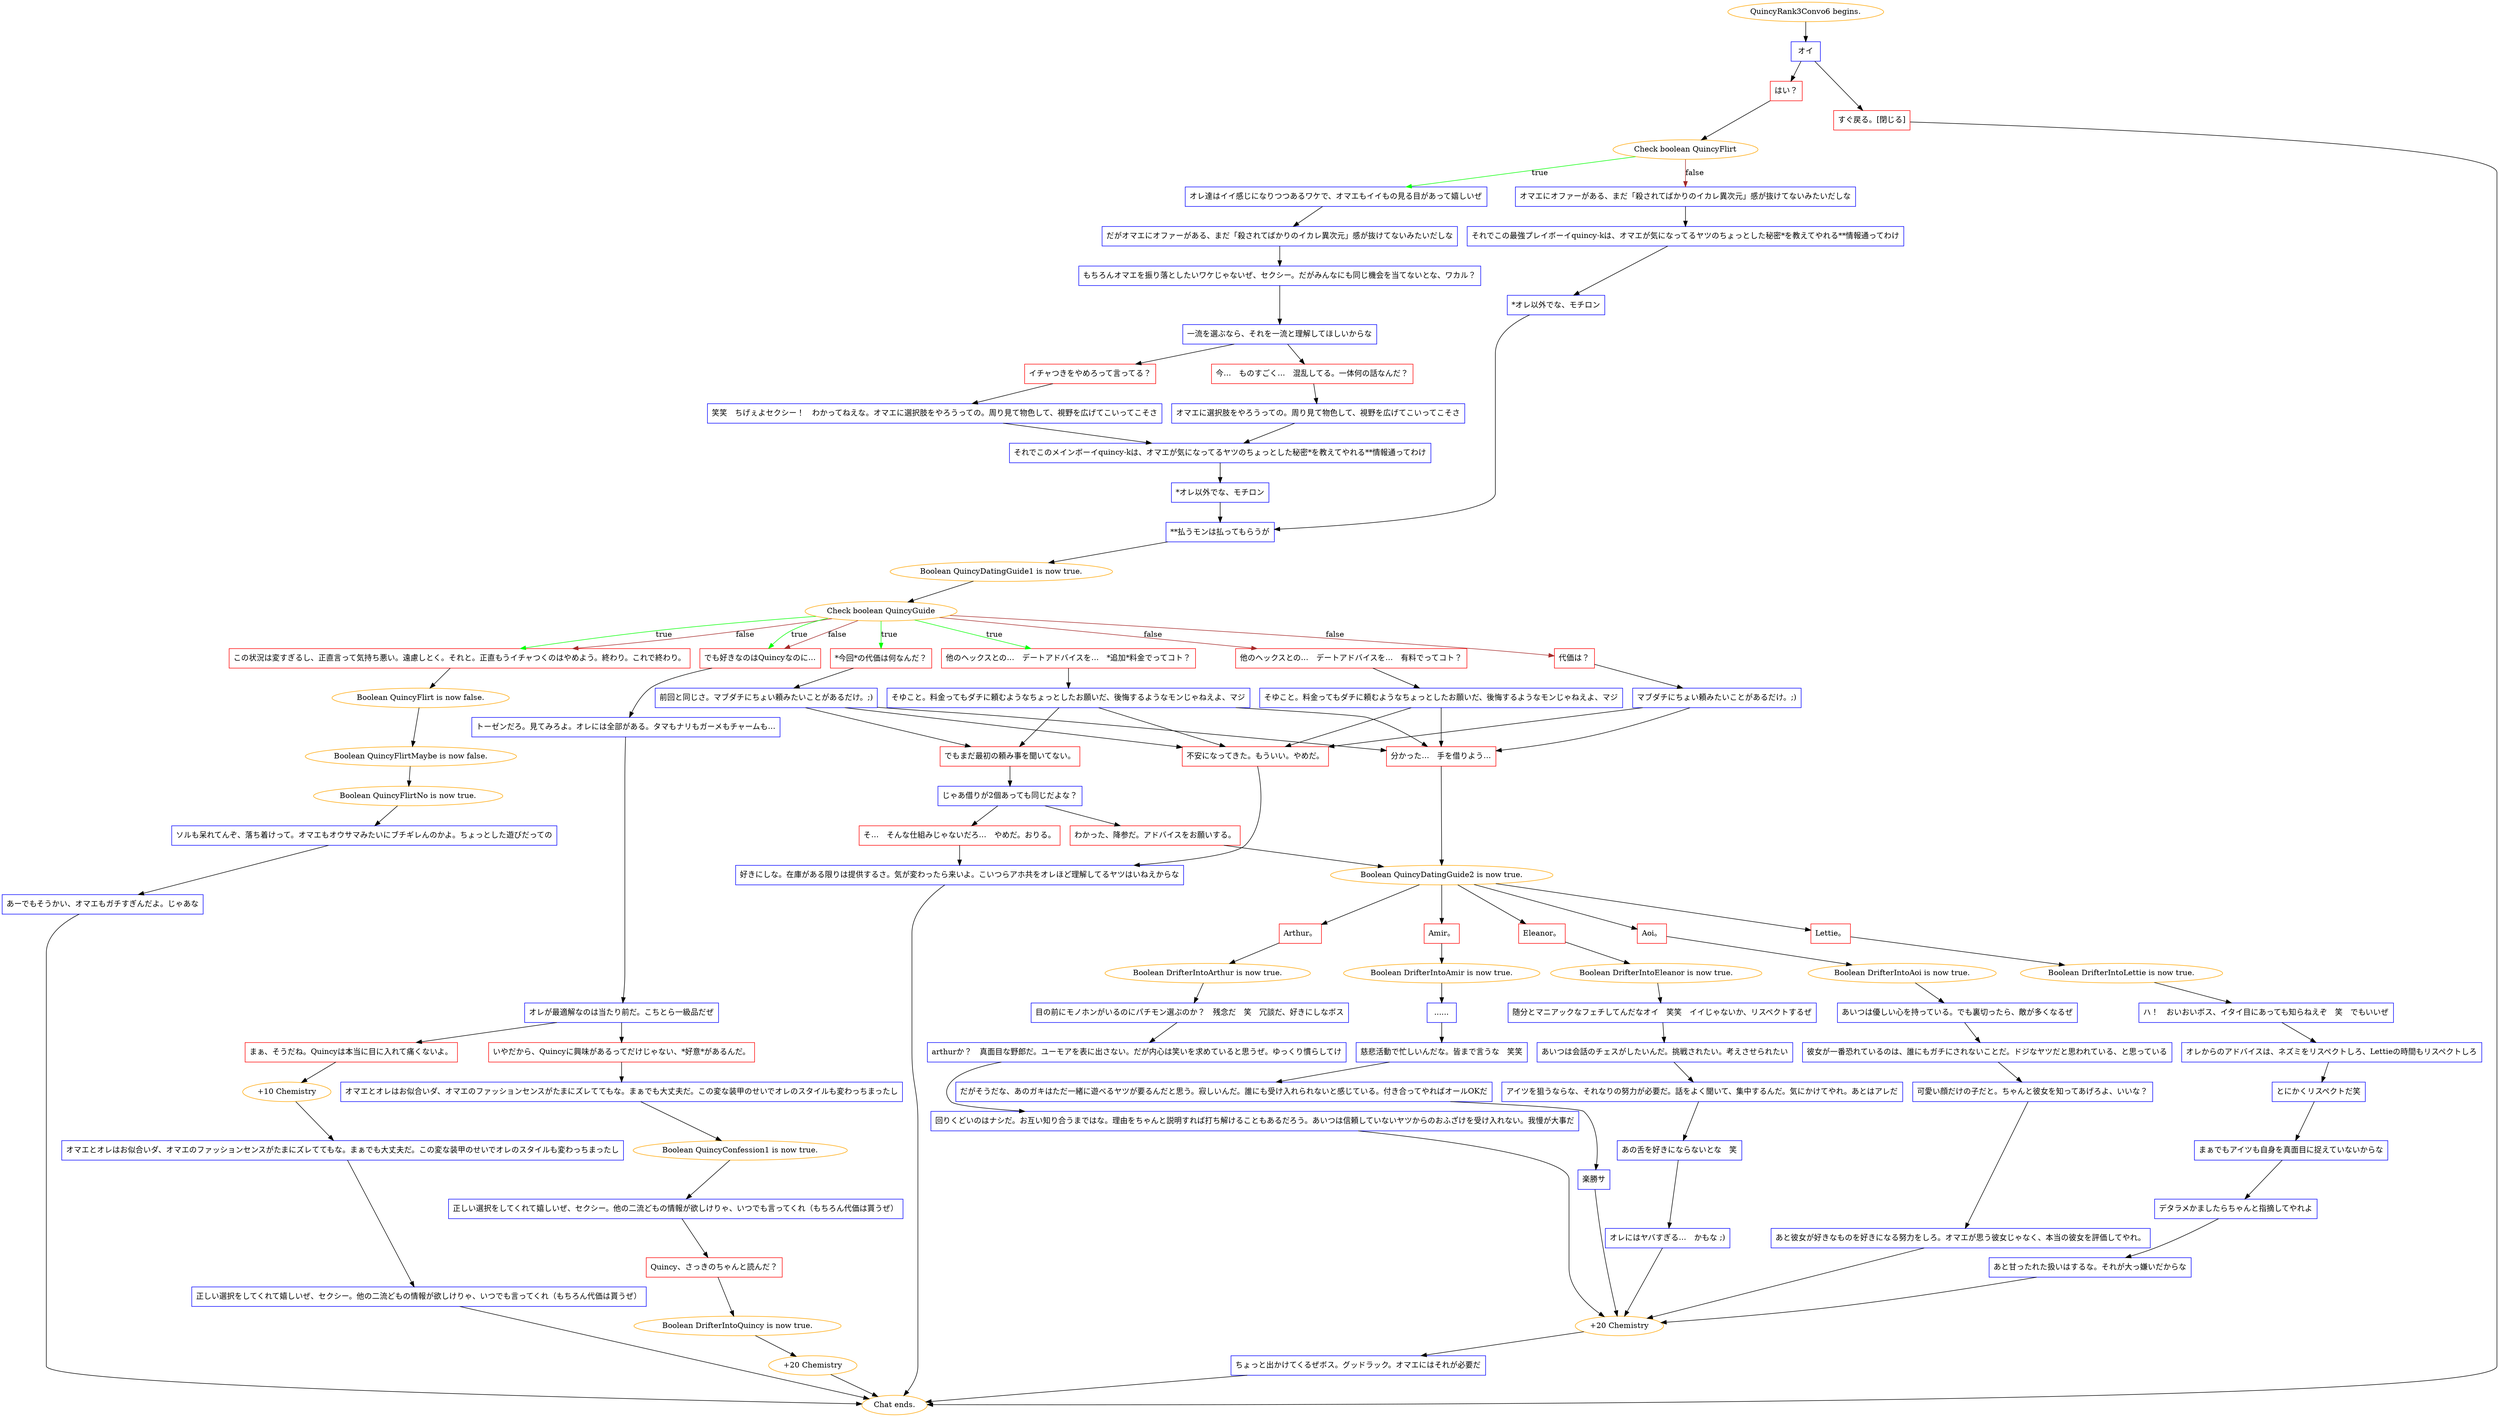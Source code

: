 digraph {
	"QuincyRank3Convo6 begins." [color=orange];
		"QuincyRank3Convo6 begins." -> j3786915585;
	j3786915585 [label="オイ",shape=box,color=blue];
		j3786915585 -> j2937374310;
		j3786915585 -> j3374050491;
	j2937374310 [label="はい？",shape=box,color=red];
		j2937374310 -> j1014815872;
	j3374050491 [label="すぐ戻る。[閉じる]",shape=box,color=red];
		j3374050491 -> "Chat ends.";
	j1014815872 [label="Check boolean QuincyFlirt",color=orange];
		j1014815872 -> j1218599737 [label=true,color=green];
		j1014815872 -> j3413876713 [label=false,color=brown];
	"Chat ends." [color=orange];
	j1218599737 [label="オレ達はイイ感じになりつつあるワケで、オマエもイイもの見る目があって嬉しいぜ",shape=box,color=blue];
		j1218599737 -> j3503332010;
	j3413876713 [label="オマエにオファーがある、まだ「殺されてばかりのイカレ異次元」感が抜けてないみたいだしな",shape=box,color=blue];
		j3413876713 -> j3988204808;
	j3503332010 [label="だがオマエにオファーがある、まだ「殺されてばかりのイカレ異次元」感が抜けてないみたいだしな",shape=box,color=blue];
		j3503332010 -> j1468898767;
	j3988204808 [label="それでこの最強プレイボーイquincy-kは、オマエが気になってるヤツのちょっとした秘密*を教えてやれる**情報通ってわけ",shape=box,color=blue];
		j3988204808 -> j2260388326;
	j1468898767 [label="もちろんオマエを振り落としたいワケじゃないぜ、セクシー。だがみんなにも同じ機会を当てないとな、ワカル？",shape=box,color=blue];
		j1468898767 -> j2125228681;
	j2260388326 [label="*オレ以外でな、モチロン",shape=box,color=blue];
		j2260388326 -> j2623568039;
	j2125228681 [label="一流を選ぶなら、それを一流と理解してほしいからな",shape=box,color=blue];
		j2125228681 -> j1231489735;
		j2125228681 -> j538670725;
	j2623568039 [label="**払うモンは払ってもらうが",shape=box,color=blue];
		j2623568039 -> j3858156737;
	j1231489735 [label="今…　ものすごく…　混乱してる。一体何の話なんだ？",shape=box,color=red];
		j1231489735 -> j3711658803;
	j538670725 [label="イチャつきをやめろって言ってる？",shape=box,color=red];
		j538670725 -> j730795461;
	j3858156737 [label="Boolean QuincyDatingGuide1 is now true.",color=orange];
		j3858156737 -> j3595540058;
	j3711658803 [label="オマエに選択肢をやろうっての。周り見て物色して、視野を広げてこいってこそさ",shape=box,color=blue];
		j3711658803 -> j2534203874;
	j730795461 [label="笑笑　ちげぇよセクシー！　わかってねえな。オマエに選択肢をやろうっての。周り見て物色して、視野を広げてこいってこそさ",shape=box,color=blue];
		j730795461 -> j2534203874;
	j3595540058 [label="Check boolean QuincyGuide",color=orange];
		j3595540058 -> j831867648 [label=true,color=green];
		j3595540058 -> j60892493 [label=true,color=green];
		j3595540058 -> j2318198297 [label=true,color=green];
		j3595540058 -> j2219155944 [label=true,color=green];
		j3595540058 -> j3975310018 [label=false,color=brown];
		j3595540058 -> j1584532832 [label=false,color=brown];
		j3595540058 -> j2318198297 [label=false,color=brown];
		j3595540058 -> j2219155944 [label=false,color=brown];
	j2534203874 [label="それでこのメインボーイquincy-kは、オマエが気になってるヤツのちょっとした秘密*を教えてやれる**情報通ってわけ",shape=box,color=blue];
		j2534203874 -> j3234803558;
	j831867648 [label="他のヘックスとの…　デートアドバイスを…　*追加*料金でってコト？",shape=box,color=red];
		j831867648 -> j1591115635;
	j60892493 [label="*今回*の代価は何なんだ？",shape=box,color=red];
		j60892493 -> j3546387829;
	j2318198297 [label="この状況は変すぎるし、正直言って気持ち悪い。遠慮しとく。それと。正直もうイチャつくのはやめよう。終わり。これで終わり。",shape=box,color=red];
		j2318198297 -> j3012894270;
	j2219155944 [label="でも好きなのはQuincyなのに…",shape=box,color=red];
		j2219155944 -> j1101594373;
	j3975310018 [label="代価は？",shape=box,color=red];
		j3975310018 -> j2135036028;
	j1584532832 [label="他のヘックスとの…　デートアドバイスを…　有料でってコト？",shape=box,color=red];
		j1584532832 -> j269385891;
	j3234803558 [label="*オレ以外でな、モチロン",shape=box,color=blue];
		j3234803558 -> j2623568039;
	j1591115635 [label="そゆこと。料金ってもダチに頼むようなちょっとしたお願いだ、後悔するようなモンじゃねえよ、マジ",shape=box,color=blue];
		j1591115635 -> j3439719036;
		j1591115635 -> j3242277534;
		j1591115635 -> j1351819610;
	j3546387829 [label="前回と同じさ。マブダチにちょい頼みたいことがあるだけ。;)",shape=box,color=blue];
		j3546387829 -> j3439719036;
		j3546387829 -> j3242277534;
		j3546387829 -> j1351819610;
	j3012894270 [label="Boolean QuincyFlirt is now false.",color=orange];
		j3012894270 -> j2561291438;
	j1101594373 [label="トーゼンだろ。見てみろよ。オレには全部がある。タマもナリもガーメもチャームも…",shape=box,color=blue];
		j1101594373 -> j1184112254;
	j2135036028 [label="マブダチにちょい頼みたいことがあるだけ。;)",shape=box,color=blue];
		j2135036028 -> j3242277534;
		j2135036028 -> j1351819610;
	j269385891 [label="そゆこと。料金ってもダチに頼むようなちょっとしたお願いだ、後悔するようなモンじゃねえよ、マジ",shape=box,color=blue];
		j269385891 -> j3242277534;
		j269385891 -> j1351819610;
	j3439719036 [label="でもまだ最初の頼み事を聞いてない。",shape=box,color=red];
		j3439719036 -> j3380572971;
	j3242277534 [label="不安になってきた。もういい。やめだ。",shape=box,color=red];
		j3242277534 -> j853455891;
	j1351819610 [label="分かった…　手を借りよう…",shape=box,color=red];
		j1351819610 -> j3319277691;
	j2561291438 [label="Boolean QuincyFlirtMaybe is now false.",color=orange];
		j2561291438 -> j2042885336;
	j1184112254 [label="オレが最適解なのは当たり前だ。こちとら一級品だぜ",shape=box,color=blue];
		j1184112254 -> j1941774641;
		j1184112254 -> j1863609851;
	j3380572971 [label="じゃあ借りが2個あっても同じだよな？",shape=box,color=blue];
		j3380572971 -> j294971158;
		j3380572971 -> j2554317039;
	j853455891 [label="好きにしな。在庫がある限りは提供するさ。気が変わったら来いよ。こいつらアホ共をオレほど理解してるヤツはいねえからな",shape=box,color=blue];
		j853455891 -> "Chat ends.";
	j3319277691 [label="Boolean QuincyDatingGuide2 is now true.",color=orange];
		j3319277691 -> j1480736495;
		j3319277691 -> j3528546895;
		j3319277691 -> j241337363;
		j3319277691 -> j1594194498;
		j3319277691 -> j1935856721;
	j2042885336 [label="Boolean QuincyFlirtNo is now true.",color=orange];
		j2042885336 -> j3052506192;
	j1941774641 [label="いやだから、Quincyに興味があるってだけじゃない、*好意*があるんだ。",shape=box,color=red];
		j1941774641 -> j3632512881;
	j1863609851 [label="まぁ、そうだね。Quincyは本当に目に入れて痛くないよ。",shape=box,color=red];
		j1863609851 -> j1412528712;
	j294971158 [label="そ…　そんな仕組みじゃないだろ…　やめだ。おりる。",shape=box,color=red];
		j294971158 -> j853455891;
	j2554317039 [label="わかった、降参だ。アドバイスをお願いする。",shape=box,color=red];
		j2554317039 -> j3319277691;
	j1480736495 [label="Lettie。",shape=box,color=red];
		j1480736495 -> j160721166;
	j3528546895 [label="Arthur。",shape=box,color=red];
		j3528546895 -> j1168277303;
	j241337363 [label="Amir。",shape=box,color=red];
		j241337363 -> j951445348;
	j1594194498 [label="Eleanor。",shape=box,color=red];
		j1594194498 -> j1675094854;
	j1935856721 [label="Aoi。",shape=box,color=red];
		j1935856721 -> j2521413583;
	j3052506192 [label="ソルも呆れてんぞ、落ち着けって。オマエもオウサマみたいにブチギレんのかよ。ちょっとした遊びだっての",shape=box,color=blue];
		j3052506192 -> j1221133765;
	j3632512881 [label="オマエとオレはお似合いダ、オマエのファッションセンスがたまにズレててもな。まぁでも大丈夫だ。この変な装甲のせいでオレのスタイルも変わっちまったし",shape=box,color=blue];
		j3632512881 -> j3775366381;
	j1412528712 [label="+10 Chemistry",color=orange];
		j1412528712 -> j2381407568;
	j160721166 [label="Boolean DrifterIntoLettie is now true.",color=orange];
		j160721166 -> j1943483375;
	j1168277303 [label="Boolean DrifterIntoArthur is now true.",color=orange];
		j1168277303 -> j3230102985;
	j951445348 [label="Boolean DrifterIntoAmir is now true.",color=orange];
		j951445348 -> j2881634486;
	j1675094854 [label="Boolean DrifterIntoEleanor is now true.",color=orange];
		j1675094854 -> j3826477051;
	j2521413583 [label="Boolean DrifterIntoAoi is now true.",color=orange];
		j2521413583 -> j457686794;
	j1221133765 [label="あーでもそうかい、オマエもガチすぎんだよ。じゃあな",shape=box,color=blue];
		j1221133765 -> "Chat ends.";
	j3775366381 [label="Boolean QuincyConfession1 is now true.",color=orange];
		j3775366381 -> j4102227337;
	j2381407568 [label="オマエとオレはお似合いダ、オマエのファッションセンスがたまにズレててもな。まぁでも大丈夫だ。この変な装甲のせいでオレのスタイルも変わっちまったし",shape=box,color=blue];
		j2381407568 -> j986894313;
	j1943483375 [label="ハ！　おいおいボス、イタイ目にあっても知らねえぞ　笑　でもいいぜ",shape=box,color=blue];
		j1943483375 -> j3565004505;
	j3230102985 [label="目の前にモノホンがいるのにパチモン選ぶのか？　残念だ　笑　冗談だ、好きにしなボス",shape=box,color=blue];
		j3230102985 -> j1927636895;
	j2881634486 [label="......",shape=box,color=blue];
		j2881634486 -> j3172706961;
	j3826477051 [label="随分とマニアックなフェチしてんだなオイ　笑笑　イイじゃないか、リスペクトするぜ",shape=box,color=blue];
		j3826477051 -> j1109583786;
	j457686794 [label="あいつは優しい心を持っている。でも裏切ったら、敵が多くなるぜ",shape=box,color=blue];
		j457686794 -> j1410132165;
	j4102227337 [label="正しい選択をしてくれて嬉しいぜ、セクシー。他の二流どもの情報が欲しけりゃ、いつでも言ってくれ（もちろん代価は貰うぜ）",shape=box,color=blue];
		j4102227337 -> j316196713;
	j986894313 [label="正しい選択をしてくれて嬉しいぜ、セクシー。他の二流どもの情報が欲しけりゃ、いつでも言ってくれ（もちろん代価は貰うぜ）",shape=box,color=blue];
		j986894313 -> "Chat ends.";
	j3565004505 [label="オレからのアドバイスは、ネズミをリスペクトしろ、Lettieの時間もリスペクトしろ",shape=box,color=blue];
		j3565004505 -> j3929031637;
	j1927636895 [label="arthurか？　真面目な野郎だ。ユーモアを表に出さない。だが内心は笑いを求めていると思うぜ。ゆっくり慣らしてけ",shape=box,color=blue];
		j1927636895 -> j680906555;
	j3172706961 [label="慈悲活動で忙しいんだな。皆まで言うな　笑笑",shape=box,color=blue];
		j3172706961 -> j3687241691;
	j1109583786 [label="あいつは会話のチェスがしたいんだ。挑戦されたい。考えさせられたい",shape=box,color=blue];
		j1109583786 -> j1326697410;
	j1410132165 [label="彼女が一番恐れているのは、誰にもガチにされないことだ。ドジなヤツだと思われている、と思っている",shape=box,color=blue];
		j1410132165 -> j3757069233;
	j316196713 [label="Quincy、さっきのちゃんと読んだ？",shape=box,color=red];
		j316196713 -> j359041193;
	j3929031637 [label="とにかくリスペクトだ笑",shape=box,color=blue];
		j3929031637 -> j3013243675;
	j680906555 [label="回りくどいのはナシだ。お互い知り合うまではな。理由をちゃんと説明すれば打ち解けることもあるだろう。あいつは信頼していないヤツからのおふざけを受け入れない。我慢が大事だ",shape=box,color=blue];
		j680906555 -> j1599417411;
	j3687241691 [label="だがそうだな、あのガキはただ一緒に遊べるヤツが要るんだと思う。寂しいんだ。誰にも受け入れられないと感じている。付き合ってやればオールOKだ",shape=box,color=blue];
		j3687241691 -> j4056115670;
	j1326697410 [label="アイツを狙うならな、それなりの努力が必要だ。話をよく聞いて、集中するんだ。気にかけてやれ。あとはアレだ",shape=box,color=blue];
		j1326697410 -> j3650503864;
	j3757069233 [label="可愛い顔だけの子だと。ちゃんと彼女を知ってあげろよ、いいな？",shape=box,color=blue];
		j3757069233 -> j3465423880;
	j359041193 [label="Boolean DrifterIntoQuincy is now true.",color=orange];
		j359041193 -> j367054140;
	j3013243675 [label="まぁでもアイツも自身を真面目に捉えていないからな",shape=box,color=blue];
		j3013243675 -> j4283509895;
	j1599417411 [label="+20 Chemistry",color=orange];
		j1599417411 -> j3205450205;
	j4056115670 [label="楽勝サ",shape=box,color=blue];
		j4056115670 -> j1599417411;
	j3650503864 [label="あの舌を好きにならないとな　笑",shape=box,color=blue];
		j3650503864 -> j2592383048;
	j3465423880 [label="あと彼女が好きなものを好きになる努力をしろ。オマエが思う彼女じゃなく、本当の彼女を評価してやれ。",shape=box,color=blue];
		j3465423880 -> j1599417411;
	j367054140 [label="+20 Chemistry",color=orange];
		j367054140 -> "Chat ends.";
	j4283509895 [label="デタラメかましたらちゃんと指摘してやれよ",shape=box,color=blue];
		j4283509895 -> j671189496;
	j3205450205 [label="ちょっと出かけてくるぜボス。グッドラック。オマエにはそれが必要だ",shape=box,color=blue];
		j3205450205 -> "Chat ends.";
	j2592383048 [label="オレにはヤバすぎる…　かもな ;)",shape=box,color=blue];
		j2592383048 -> j1599417411;
	j671189496 [label="あと甘ったれた扱いはするな。それが大っ嫌いだからな",shape=box,color=blue];
		j671189496 -> j1599417411;
}